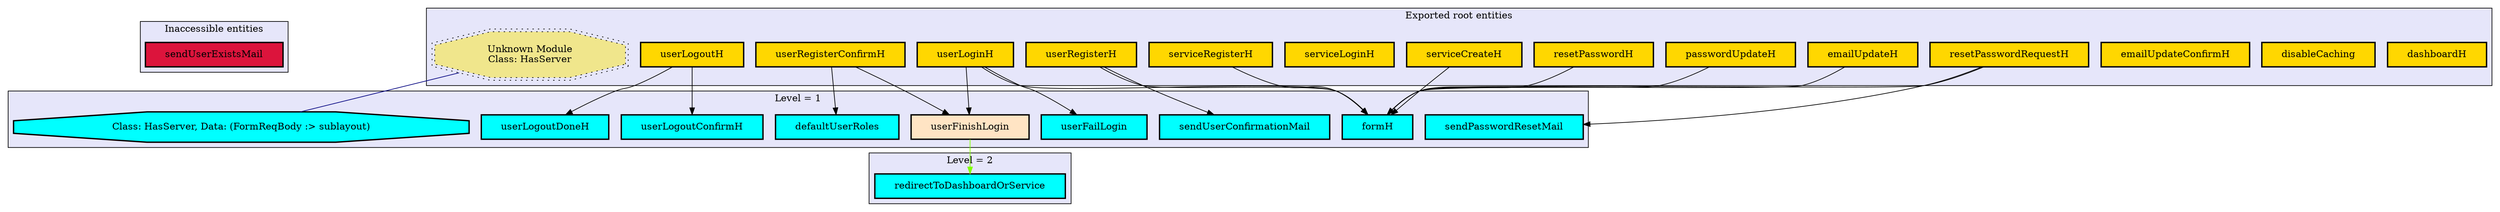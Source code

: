 digraph "Levels within Thentos.Frontend.Handlers" {
    node [margin="0.4,0.1"
         ,style=filled];
    subgraph "cluster_-1" {
        graph [label="Inaccessible entities"
              ,style=filled
              ,fillcolor=lavender];
        14 [label=sendUserExistsMail
           ,shape=box
           ,fillcolor=crimson
           ,style="filled,bold"];
    }
    subgraph cluster_0 {
        graph [label="Exported root entities"
              ,style=filled
              ,fillcolor=lavender];
        1 [label=dashboardH
          ,shape=box
          ,fillcolor=gold
          ,style="filled,bold"];
        3 [label=disableCaching
          ,shape=box
          ,fillcolor=gold
          ,style="filled,bold"];
        4 [label=emailUpdateConfirmH
          ,shape=box
          ,fillcolor=gold
          ,style="filled,bold"];
        5 [label=emailUpdateH
          ,shape=box
          ,fillcolor=gold
          ,style="filled,bold"];
        7 [label=passwordUpdateH
          ,shape=box
          ,fillcolor=gold
          ,style="filled,bold"];
        9 [label=resetPasswordH
          ,shape=box
          ,fillcolor=gold
          ,style="filled,bold"];
        10 [label=resetPasswordRequestH
           ,shape=box
           ,fillcolor=gold
           ,style="filled,bold"];
        15 [label=serviceCreateH
           ,shape=box
           ,fillcolor=gold
           ,style="filled,bold"];
        16 [label=serviceLoginH
           ,shape=box
           ,fillcolor=gold
           ,style="filled,bold"];
        17 [label=serviceRegisterH
           ,shape=box
           ,fillcolor=gold
           ,style="filled,bold"];
        20 [label=userLoginH
           ,shape=box
           ,fillcolor=gold
           ,style="filled,bold"];
        23 [label=userLogoutH
           ,shape=box
           ,fillcolor=gold
           ,style="filled,bold"];
        24 [label=userRegisterConfirmH
           ,shape=box
           ,fillcolor=gold
           ,style="filled,bold"];
        25 [label=userRegisterH
           ,shape=box
           ,fillcolor=gold
           ,style="filled,bold"];
        26 [label="Unknown Module\nClass: HasServer"
           ,shape=doubleoctagon
           ,fillcolor=khaki
           ,style="filled,dotted"];
    }
    subgraph cluster_1 {
        graph [label="Level = 1"
              ,style=filled
              ,fillcolor=lavender];
        2 [label=defaultUserRoles
          ,shape=box
          ,fillcolor=cyan
          ,style="filled,bold"];
        6 [label=formH
          ,shape=box
          ,fillcolor=cyan
          ,style="filled,bold"];
        11 [label="Class: HasServer, Data: (FormReqBody :> sublayout)"
           ,shape=octagon
           ,fillcolor=cyan
           ,style="filled,bold"];
        12 [label=sendPasswordResetMail
           ,shape=box
           ,fillcolor=cyan
           ,style="filled,bold"];
        13 [label=sendUserConfirmationMail
           ,shape=box
           ,fillcolor=cyan
           ,style="filled,bold"];
        18 [label=userFailLogin
           ,shape=box
           ,fillcolor=cyan
           ,style="filled,bold"];
        19 [label=userFinishLogin
           ,shape=box
           ,fillcolor=bisque
           ,style="filled,bold"];
        21 [label=userLogoutConfirmH
           ,shape=box
           ,fillcolor=cyan
           ,style="filled,bold"];
        22 [label=userLogoutDoneH
           ,shape=box
           ,fillcolor=cyan
           ,style="filled,bold"];
    }
    subgraph cluster_2 {
        graph [label="Level = 2"
              ,style=filled
              ,fillcolor=lavender];
        8 [label=redirectToDashboardOrService
          ,shape=box
          ,fillcolor=cyan
          ,style="filled,bold"];
    }
    5 -> 6 [penwidth=1,color=black];
    7 -> 6 [penwidth=1,color=black];
    9 -> 6 [penwidth=1,color=black];
    10 -> 6 [penwidth=1
            ,color=black];
    10 -> 12 [penwidth=1
             ,color=black];
    15 -> 6 [penwidth=1
            ,color=black];
    17 -> 6 [penwidth=1
            ,color=black];
    19 -> 8 [penwidth=1
            ,color=chartreuse];
    20 -> 6 [penwidth=1
            ,color=black];
    20 -> 18 [penwidth=1
             ,color=black];
    20 -> 19 [penwidth=1
             ,color=black];
    23 -> 21 [penwidth=1
             ,color=black];
    23 -> 22 [penwidth=1
             ,color=black];
    24 -> 2 [penwidth=1
            ,color=black];
    24 -> 19 [penwidth=1
             ,color=black];
    25 -> 6 [penwidth=1
            ,color=black];
    25 -> 13 [penwidth=1
             ,color=black];
    26 -> 11 [penwidth=1
             ,color=navy
             ,dir=none];
}
